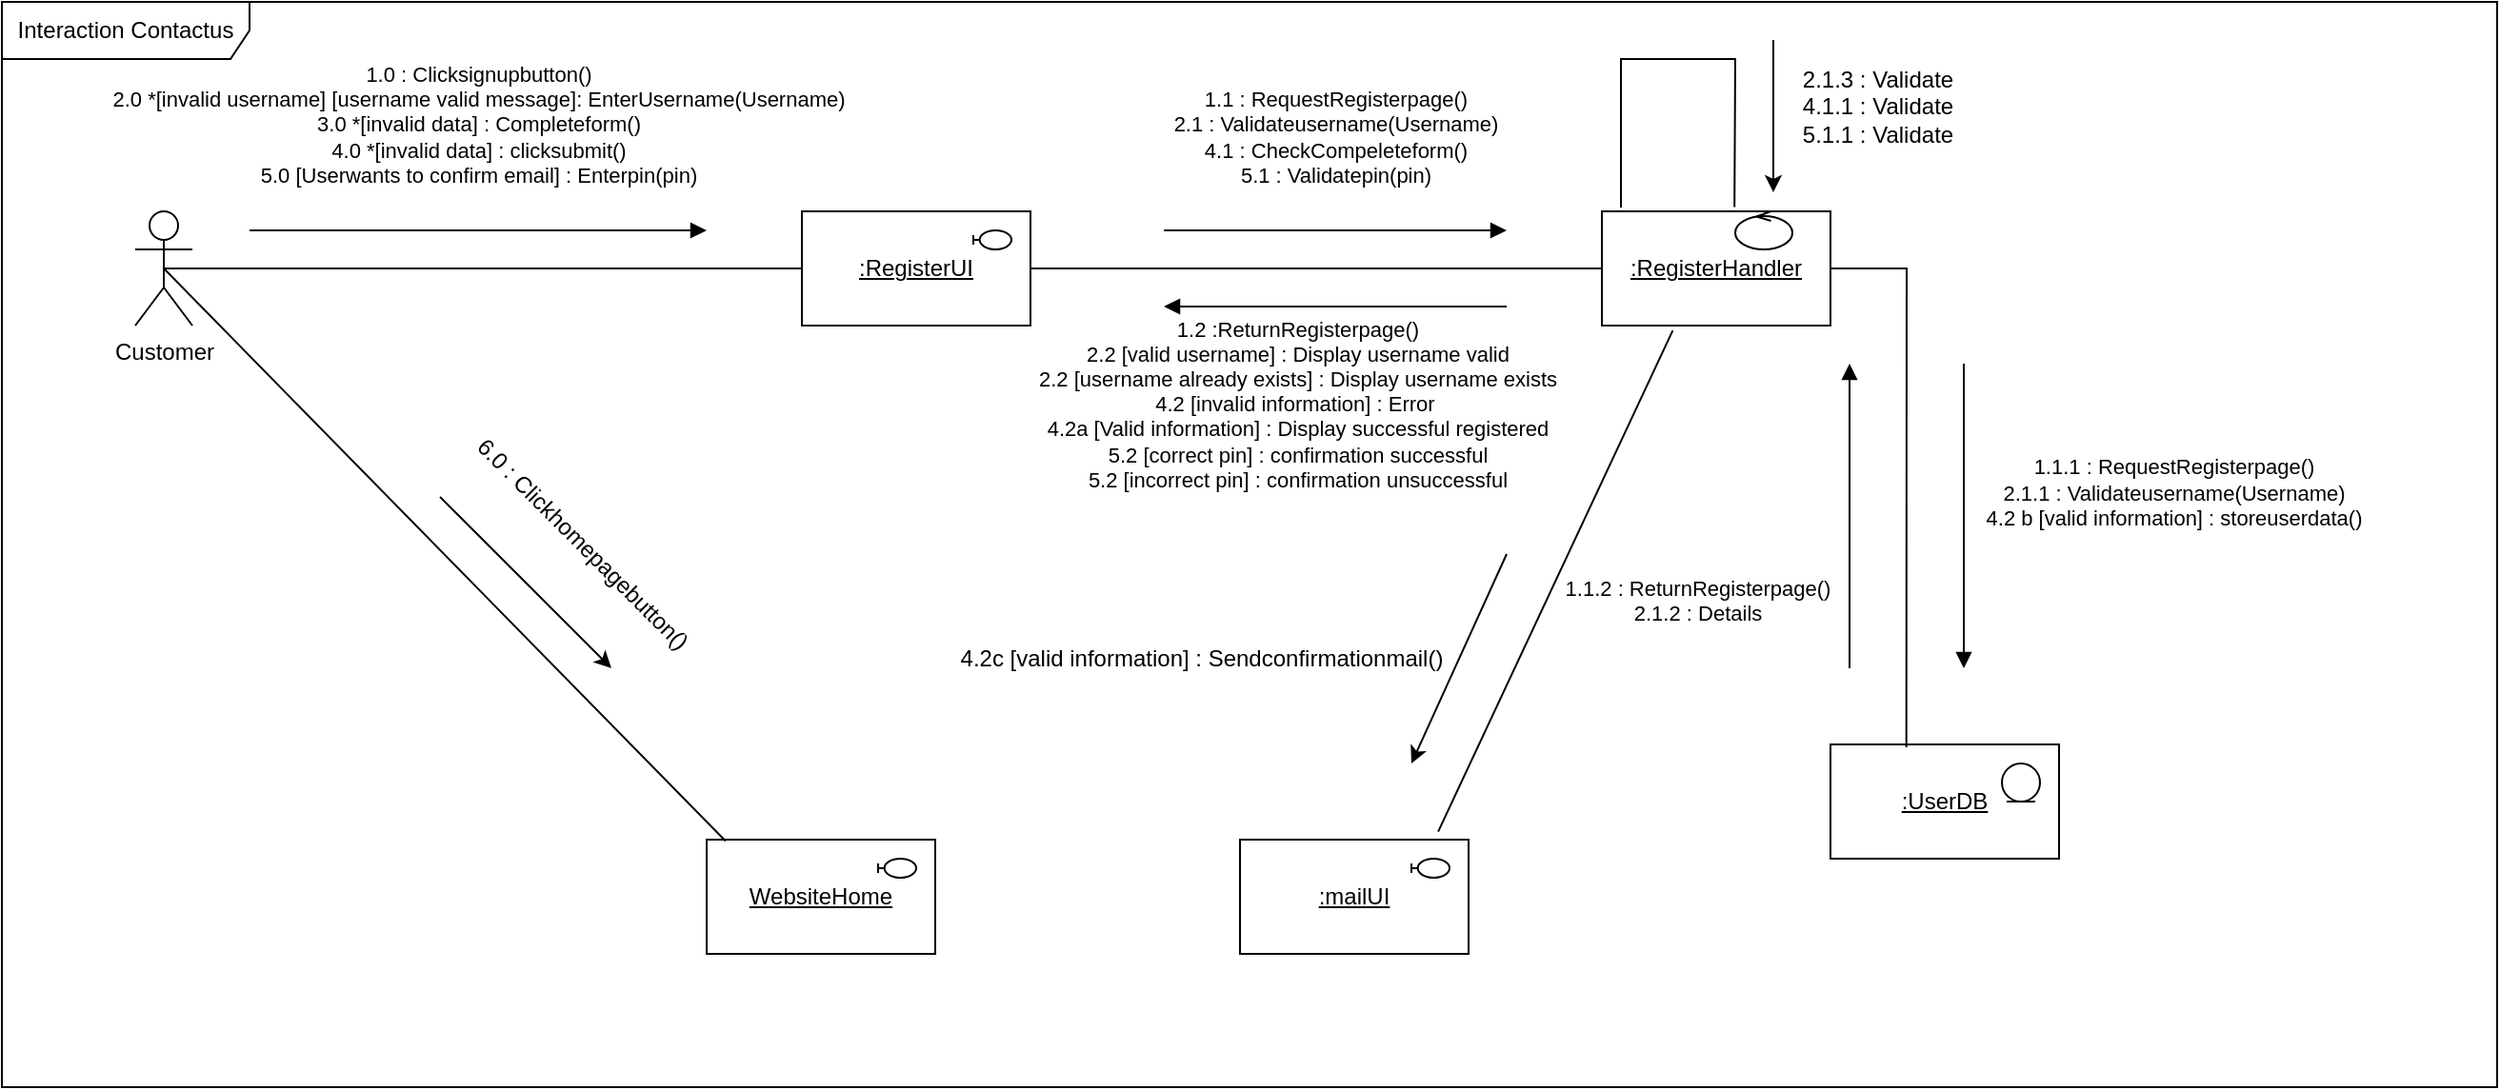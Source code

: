 <mxfile version="20.5.0" type="device"><diagram id="W2-BG_xEIwYvgL86OacJ" name="Page-1"><mxGraphModel dx="559" dy="329" grid="1" gridSize="10" guides="1" tooltips="1" connect="1" arrows="1" fold="1" page="1" pageScale="1" pageWidth="850" pageHeight="1100" math="0" shadow="0"><root><mxCell id="0"/><mxCell id="1" parent="0"/><mxCell id="lASkjM6rzeWgbamnYsNp-1" value="Customer" style="shape=umlActor;verticalLabelPosition=bottom;verticalAlign=top;html=1;" parent="1" vertex="1"><mxGeometry x="90" y="170" width="30" height="60" as="geometry"/></mxCell><mxCell id="lASkjM6rzeWgbamnYsNp-2" value="&lt;u&gt;:RegisterUI&lt;/u&gt;" style="rounded=0;whiteSpace=wrap;html=1;" parent="1" vertex="1"><mxGeometry x="440" y="170" width="120" height="60" as="geometry"/></mxCell><mxCell id="lASkjM6rzeWgbamnYsNp-3" value="&lt;u&gt;:RegisterHandler&lt;/u&gt;" style="rounded=0;whiteSpace=wrap;html=1;" parent="1" vertex="1"><mxGeometry x="860" y="170" width="120" height="60" as="geometry"/></mxCell><mxCell id="lASkjM6rzeWgbamnYsNp-4" value="&lt;u&gt;:UserDB&lt;/u&gt;" style="rounded=0;whiteSpace=wrap;html=1;" parent="1" vertex="1"><mxGeometry x="980" y="450" width="120" height="60" as="geometry"/></mxCell><mxCell id="lASkjM6rzeWgbamnYsNp-5" value="&lt;u&gt;WebsiteHome&lt;/u&gt;" style="rounded=0;whiteSpace=wrap;html=1;" parent="1" vertex="1"><mxGeometry x="390" y="500" width="120" height="60" as="geometry"/></mxCell><mxCell id="lASkjM6rzeWgbamnYsNp-6" value="" style="endArrow=none;html=1;rounded=0;exitX=0.5;exitY=0.5;exitDx=0;exitDy=0;exitPerimeter=0;entryX=0;entryY=0.5;entryDx=0;entryDy=0;" parent="1" source="lASkjM6rzeWgbamnYsNp-1" target="lASkjM6rzeWgbamnYsNp-2" edge="1"><mxGeometry width="50" height="50" relative="1" as="geometry"><mxPoint x="810" y="470" as="sourcePoint"/><mxPoint x="860" y="420" as="targetPoint"/></mxGeometry></mxCell><mxCell id="lASkjM6rzeWgbamnYsNp-7" value="" style="endArrow=none;html=1;rounded=0;entryX=0;entryY=0.5;entryDx=0;entryDy=0;exitX=1;exitY=0.5;exitDx=0;exitDy=0;" parent="1" source="lASkjM6rzeWgbamnYsNp-2" target="lASkjM6rzeWgbamnYsNp-3" edge="1"><mxGeometry width="50" height="50" relative="1" as="geometry"><mxPoint x="330" y="470" as="sourcePoint"/><mxPoint x="380" y="420" as="targetPoint"/></mxGeometry></mxCell><mxCell id="lASkjM6rzeWgbamnYsNp-8" value="" style="endArrow=none;html=1;rounded=0;entryX=0.332;entryY=0.026;entryDx=0;entryDy=0;exitX=1;exitY=0.5;exitDx=0;exitDy=0;entryPerimeter=0;" parent="1" source="lASkjM6rzeWgbamnYsNp-3" target="lASkjM6rzeWgbamnYsNp-4" edge="1"><mxGeometry width="50" height="50" relative="1" as="geometry"><mxPoint x="830" y="460" as="sourcePoint"/><mxPoint x="880" y="410" as="targetPoint"/><Array as="points"><mxPoint x="1020" y="200"/></Array></mxGeometry></mxCell><mxCell id="lASkjM6rzeWgbamnYsNp-9" value="" style="shape=umlBoundary;whiteSpace=wrap;html=1;" parent="1" vertex="1"><mxGeometry x="530" y="180" width="20" height="10" as="geometry"/></mxCell><mxCell id="lASkjM6rzeWgbamnYsNp-10" value="" style="shape=umlBoundary;whiteSpace=wrap;html=1;" parent="1" vertex="1"><mxGeometry x="480" y="510" width="20" height="10" as="geometry"/></mxCell><mxCell id="lASkjM6rzeWgbamnYsNp-11" value="" style="ellipse;shape=umlControl;whiteSpace=wrap;html=1;" parent="1" vertex="1"><mxGeometry x="930" y="170" width="30" height="20" as="geometry"/></mxCell><mxCell id="lASkjM6rzeWgbamnYsNp-13" value="1.0 : Clicksignupbutton()&lt;br&gt;2.0 *[invalid username] [username valid message]: EnterUsername(Username)&lt;br&gt;3.0 *[invalid data] : Completeform()&lt;br&gt;4.0 *[invalid data] : clicksubmit()&lt;br&gt;5.0 [Userwants to confirm email] : Enterpin(pin)" style="html=1;verticalAlign=bottom;endArrow=block;rounded=0;" parent="1" edge="1"><mxGeometry y="20" width="80" relative="1" as="geometry"><mxPoint x="150" y="180" as="sourcePoint"/><mxPoint x="390" y="180" as="targetPoint"/><mxPoint as="offset"/></mxGeometry></mxCell><mxCell id="lASkjM6rzeWgbamnYsNp-14" value="1.1 : RequestRegisterpage()&lt;br&gt;2.1 : Validateusername(Username)&lt;br&gt;4.1 : CheckCompeleteform()&lt;br&gt;5.1 : Validatepin(pin)" style="html=1;verticalAlign=bottom;endArrow=block;rounded=0;" parent="1" edge="1"><mxGeometry y="20" width="80" relative="1" as="geometry"><mxPoint x="630" y="180" as="sourcePoint"/><mxPoint x="810" y="180" as="targetPoint"/><mxPoint as="offset"/></mxGeometry></mxCell><mxCell id="lASkjM6rzeWgbamnYsNp-15" value="1.1.1 : RequestRegisterpage()&lt;br&gt;2.1.1 : Validateusername(Username)&lt;br&gt;4.2 b [valid information] : storeuserdata()" style="html=1;verticalAlign=bottom;endArrow=block;rounded=0;" parent="1" edge="1"><mxGeometry x="0.125" y="110" width="80" relative="1" as="geometry"><mxPoint x="1050" y="250" as="sourcePoint"/><mxPoint x="1050" y="410" as="targetPoint"/><mxPoint as="offset"/></mxGeometry></mxCell><mxCell id="lASkjM6rzeWgbamnYsNp-16" value="1.1.2 : ReturnRegisterpage()&lt;br&gt;2.1.2 : Details" style="html=1;verticalAlign=bottom;endArrow=block;rounded=0;" parent="1" edge="1"><mxGeometry x="-0.75" y="80" width="80" relative="1" as="geometry"><mxPoint x="990" y="410" as="sourcePoint"/><mxPoint x="990" y="250" as="targetPoint"/><mxPoint as="offset"/></mxGeometry></mxCell><mxCell id="lASkjM6rzeWgbamnYsNp-17" value="1.2 :ReturnRegisterpage()&lt;br&gt;2.2 [valid username] : Display username valid&lt;br&gt;2.2 [username already exists] : Display username exists&lt;br&gt;4.2 [invalid information] : Error&amp;nbsp;&lt;br&gt;4.2a [Valid information] : Display successful registered&lt;br&gt;5.2 [correct pin] : confirmation successful&lt;br&gt;5.2 [incorrect pin] : confirmation unsuccessful" style="html=1;verticalAlign=bottom;endArrow=block;rounded=0;" parent="1" edge="1"><mxGeometry x="0.222" y="100" width="80" relative="1" as="geometry"><mxPoint x="810" y="220" as="sourcePoint"/><mxPoint x="630" y="220" as="targetPoint"/><mxPoint as="offset"/></mxGeometry></mxCell><mxCell id="lASkjM6rzeWgbamnYsNp-18" value="" style="endArrow=none;html=1;rounded=0;entryX=0.58;entryY=-0.038;entryDx=0;entryDy=0;entryPerimeter=0;" parent="1" target="lASkjM6rzeWgbamnYsNp-3" edge="1"><mxGeometry width="50" height="50" relative="1" as="geometry"><mxPoint x="870" y="168" as="sourcePoint"/><mxPoint x="840" y="170" as="targetPoint"/><Array as="points"><mxPoint x="870" y="90"/><mxPoint x="930" y="90"/></Array></mxGeometry></mxCell><mxCell id="lASkjM6rzeWgbamnYsNp-21" value="2.1.3 : Validate&lt;br&gt;4.1.1 : Validate&lt;br&gt;5.1.1 : Validate" style="text;html=1;strokeColor=none;fillColor=none;align=center;verticalAlign=middle;whiteSpace=wrap;rounded=0;" parent="1" vertex="1"><mxGeometry x="950" y="100" width="110" height="30" as="geometry"/></mxCell><mxCell id="lASkjM6rzeWgbamnYsNp-22" value="" style="endArrow=classic;html=1;rounded=0;" parent="1" edge="1"><mxGeometry width="50" height="50" relative="1" as="geometry"><mxPoint x="950" y="150" as="sourcePoint"/><mxPoint x="950" y="160" as="targetPoint"/><Array as="points"><mxPoint x="950" y="80"/></Array></mxGeometry></mxCell><mxCell id="lASkjM6rzeWgbamnYsNp-25" value="" style="ellipse;shape=umlEntity;whiteSpace=wrap;html=1;" parent="1" vertex="1"><mxGeometry x="1070" y="460" width="20" height="20" as="geometry"/></mxCell><mxCell id="RsuHST0V-v-haKUgKfj0-2" value="&lt;u&gt;:mailUI&lt;/u&gt;" style="rounded=0;whiteSpace=wrap;html=1;" parent="1" vertex="1"><mxGeometry x="670" y="500" width="120" height="60" as="geometry"/></mxCell><mxCell id="RsuHST0V-v-haKUgKfj0-3" value="" style="shape=umlBoundary;whiteSpace=wrap;html=1;" parent="1" vertex="1"><mxGeometry x="760" y="510" width="20" height="10" as="geometry"/></mxCell><mxCell id="RsuHST0V-v-haKUgKfj0-4" value="" style="endArrow=none;html=1;rounded=0;entryX=0.31;entryY=1.043;entryDx=0;entryDy=0;entryPerimeter=0;exitX=0.867;exitY=-0.07;exitDx=0;exitDy=0;exitPerimeter=0;" parent="1" source="RsuHST0V-v-haKUgKfj0-2" target="lASkjM6rzeWgbamnYsNp-3" edge="1"><mxGeometry width="50" height="50" relative="1" as="geometry"><mxPoint x="460" y="350" as="sourcePoint"/><mxPoint x="510" y="300" as="targetPoint"/></mxGeometry></mxCell><mxCell id="RsuHST0V-v-haKUgKfj0-5" value="" style="endArrow=classic;html=1;rounded=0;" parent="1" edge="1"><mxGeometry width="50" height="50" relative="1" as="geometry"><mxPoint x="810" y="350" as="sourcePoint"/><mxPoint x="760" y="460" as="targetPoint"/></mxGeometry></mxCell><mxCell id="RsuHST0V-v-haKUgKfj0-6" value="4.2c [valid information] : Sendconfirmationmail()" style="text;html=1;strokeColor=none;fillColor=none;align=center;verticalAlign=middle;whiteSpace=wrap;rounded=0;" parent="1" vertex="1"><mxGeometry x="510" y="390" width="280" height="30" as="geometry"/></mxCell><mxCell id="RsuHST0V-v-haKUgKfj0-7" value="" style="endArrow=none;html=1;rounded=0;exitX=0.5;exitY=0.5;exitDx=0;exitDy=0;exitPerimeter=0;entryX=0.083;entryY=0.013;entryDx=0;entryDy=0;entryPerimeter=0;" parent="1" source="lASkjM6rzeWgbamnYsNp-1" target="lASkjM6rzeWgbamnYsNp-5" edge="1"><mxGeometry width="50" height="50" relative="1" as="geometry"><mxPoint x="280" y="400" as="sourcePoint"/><mxPoint x="330" y="350" as="targetPoint"/></mxGeometry></mxCell><mxCell id="RsuHST0V-v-haKUgKfj0-8" value="" style="endArrow=classic;html=1;rounded=0;" parent="1" edge="1"><mxGeometry width="50" height="50" relative="1" as="geometry"><mxPoint x="250" y="320" as="sourcePoint"/><mxPoint x="340" y="410" as="targetPoint"/></mxGeometry></mxCell><mxCell id="RsuHST0V-v-haKUgKfj0-9" value="6.0 : Clickhomepagebutton()" style="text;html=1;strokeColor=none;fillColor=none;align=center;verticalAlign=middle;whiteSpace=wrap;rounded=0;rotation=45;" parent="1" vertex="1"><mxGeometry x="240" y="330" width="170" height="30" as="geometry"/></mxCell><mxCell id="FpIZJ-e66ruy85IryMou-1" value="Interaction Contactus" style="shape=umlFrame;whiteSpace=wrap;html=1;width=130;height=30;" vertex="1" parent="1"><mxGeometry x="20" y="60" width="1310" height="570" as="geometry"/></mxCell></root></mxGraphModel></diagram></mxfile>